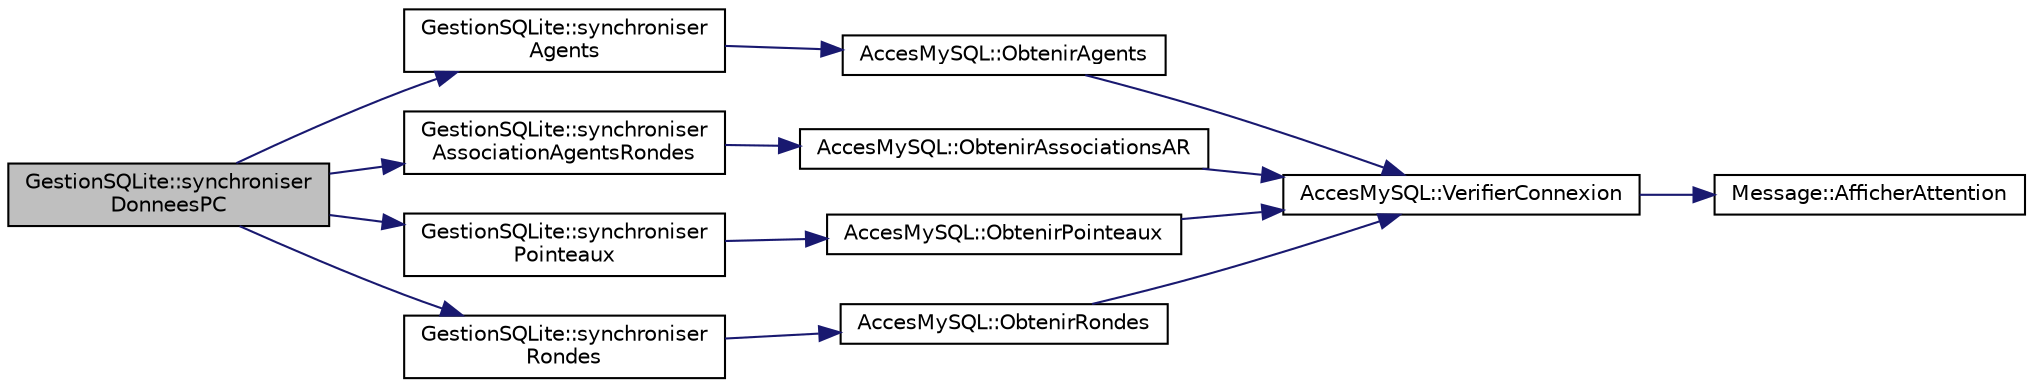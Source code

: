 digraph "GestionSQLite::synchroniserDonneesPC"
{
 // LATEX_PDF_SIZE
  edge [fontname="Helvetica",fontsize="10",labelfontname="Helvetica",labelfontsize="10"];
  node [fontname="Helvetica",fontsize="10",shape=record];
  rankdir="LR";
  Node1 [label="GestionSQLite::synchroniser\lDonneesPC",height=0.2,width=0.4,color="black", fillcolor="grey75", style="filled", fontcolor="black",tooltip="GestionSQLite::synchroniserDonneesPC Cette méthode permet de lancer la synchronisation des Agents,..."];
  Node1 -> Node2 [color="midnightblue",fontsize="10",style="solid"];
  Node2 [label="GestionSQLite::synchroniser\lAgents",height=0.2,width=0.4,color="black", fillcolor="white", style="filled",URL="$class_gestion_s_q_lite.html#aa21af4d78c551bbb2b353baadddb7bf1",tooltip="GestionSQLite::synchroniserAgents Cette méthode permet de synchroniser les données concernant la tabl..."];
  Node2 -> Node3 [color="midnightblue",fontsize="10",style="solid"];
  Node3 [label="AccesMySQL::ObtenirAgents",height=0.2,width=0.4,color="black", fillcolor="white", style="filled",URL="$class_acces_my_s_q_l.html#af4e9de285072a0bf4a565ff08ccb57b2",tooltip="AccesMySQL::ObtenirAgents Permet d'obtenir la liste de tous les agents présent dans la base de donnée..."];
  Node3 -> Node4 [color="midnightblue",fontsize="10",style="solid"];
  Node4 [label="AccesMySQL::VerifierConnexion",height=0.2,width=0.4,color="black", fillcolor="white", style="filled",URL="$class_acces_my_s_q_l.html#ae2b42d87939b253b3cccb1a69b49cc51",tooltip=" "];
  Node4 -> Node5 [color="midnightblue",fontsize="10",style="solid"];
  Node5 [label="Message::AfficherAttention",height=0.2,width=0.4,color="black", fillcolor="white", style="filled",URL="$class_message.html#ac86f47b97c03cd86df0f23a28ea8a0a9",tooltip="Message::AfficherAttention Permet d'afficher l'information passé en paramètre dans un popup avec une ..."];
  Node1 -> Node6 [color="midnightblue",fontsize="10",style="solid"];
  Node6 [label="GestionSQLite::synchroniser\lAssociationAgentsRondes",height=0.2,width=0.4,color="black", fillcolor="white", style="filled",URL="$class_gestion_s_q_lite.html#a6683883aad84005251f776c8e8702a13",tooltip="GestionSQLite::synchroniserAssociationAgentsRondes Cette méthode permet de synchroniser les données c..."];
  Node6 -> Node7 [color="midnightblue",fontsize="10",style="solid"];
  Node7 [label="AccesMySQL::ObtenirAssociationsAR",height=0.2,width=0.4,color="black", fillcolor="white", style="filled",URL="$class_acces_my_s_q_l.html#a74a52a60bdf15437f6bab44c9b47d5c7",tooltip=" "];
  Node7 -> Node4 [color="midnightblue",fontsize="10",style="solid"];
  Node1 -> Node8 [color="midnightblue",fontsize="10",style="solid"];
  Node8 [label="GestionSQLite::synchroniser\lPointeaux",height=0.2,width=0.4,color="black", fillcolor="white", style="filled",URL="$class_gestion_s_q_lite.html#acdf4546b62268ef0bf8a8266a562562a",tooltip="GestionSQLite::synchroniserPointeaux Cette méthode permet de synchroniser les données concernant la t..."];
  Node8 -> Node9 [color="midnightblue",fontsize="10",style="solid"];
  Node9 [label="AccesMySQL::ObtenirPointeaux",height=0.2,width=0.4,color="black", fillcolor="white", style="filled",URL="$class_acces_my_s_q_l.html#a8b1720e4b2603e730c9e194f52bb4108",tooltip="AccesMySQL::ObtenirPointeau Permet d'obtenir la liste de tous les pointeaux présents dans la base de ..."];
  Node9 -> Node4 [color="midnightblue",fontsize="10",style="solid"];
  Node1 -> Node10 [color="midnightblue",fontsize="10",style="solid"];
  Node10 [label="GestionSQLite::synchroniser\lRondes",height=0.2,width=0.4,color="black", fillcolor="white", style="filled",URL="$class_gestion_s_q_lite.html#aec9788caf39eba40e707162df06a5e42",tooltip="GestionSQLite::synchroniserRondes Cette méthode permet de synchroniser les données concernant la tabl..."];
  Node10 -> Node11 [color="midnightblue",fontsize="10",style="solid"];
  Node11 [label="AccesMySQL::ObtenirRondes",height=0.2,width=0.4,color="black", fillcolor="white", style="filled",URL="$class_acces_my_s_q_l.html#a595ad69b9e897ed6bb920ce52cd663b7",tooltip="AccesMySQL::ObtenirRondes Permet d'obtenir la liste de toutes les rondes présentes dans la base de do..."];
  Node11 -> Node4 [color="midnightblue",fontsize="10",style="solid"];
}
